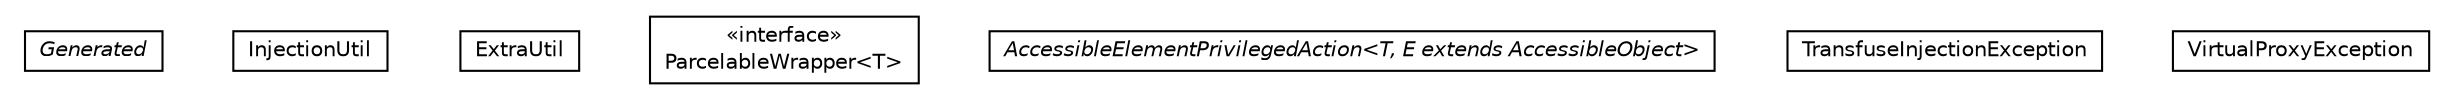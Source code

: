 #!/usr/local/bin/dot
#
# Class diagram 
# Generated by UMLGraph version 5.1 (http://www.umlgraph.org/)
#

digraph G {
	edge [fontname="Helvetica",fontsize=10,labelfontname="Helvetica",labelfontsize=10];
	node [fontname="Helvetica",fontsize=10,shape=plaintext];
	nodesep=0.25;
	ranksep=0.5;
	// org.androidtransfuse.util.Generated
	c215 [label=<<table title="org.androidtransfuse.util.Generated" border="0" cellborder="1" cellspacing="0" cellpadding="2" port="p" href="./Generated.html">
		<tr><td><table border="0" cellspacing="0" cellpadding="1">
<tr><td align="center" balign="center"><font face="Helvetica-Oblique"> Generated </font></td></tr>
		</table></td></tr>
		</table>>, fontname="Helvetica", fontcolor="black", fontsize=10.0];
	// org.androidtransfuse.util.InjectionUtil
	c216 [label=<<table title="org.androidtransfuse.util.InjectionUtil" border="0" cellborder="1" cellspacing="0" cellpadding="2" port="p" href="./InjectionUtil.html">
		<tr><td><table border="0" cellspacing="0" cellpadding="1">
<tr><td align="center" balign="center"> InjectionUtil </td></tr>
		</table></td></tr>
		</table>>, fontname="Helvetica", fontcolor="black", fontsize=10.0];
	// org.androidtransfuse.util.ExtraUtil
	c217 [label=<<table title="org.androidtransfuse.util.ExtraUtil" border="0" cellborder="1" cellspacing="0" cellpadding="2" port="p" href="./ExtraUtil.html">
		<tr><td><table border="0" cellspacing="0" cellpadding="1">
<tr><td align="center" balign="center"> ExtraUtil </td></tr>
		</table></td></tr>
		</table>>, fontname="Helvetica", fontcolor="black", fontsize=10.0];
	// org.androidtransfuse.util.ParcelableWrapper<T>
	c218 [label=<<table title="org.androidtransfuse.util.ParcelableWrapper" border="0" cellborder="1" cellspacing="0" cellpadding="2" port="p" href="./ParcelableWrapper.html">
		<tr><td><table border="0" cellspacing="0" cellpadding="1">
<tr><td align="center" balign="center"> &#171;interface&#187; </td></tr>
<tr><td align="center" balign="center"> ParcelableWrapper&lt;T&gt; </td></tr>
		</table></td></tr>
		</table>>, fontname="Helvetica", fontcolor="black", fontsize=10.0];
	// org.androidtransfuse.util.AccessibleElementPrivilegedAction<T, E extends java.lang.reflect.AccessibleObject>
	c219 [label=<<table title="org.androidtransfuse.util.AccessibleElementPrivilegedAction" border="0" cellborder="1" cellspacing="0" cellpadding="2" port="p" href="./AccessibleElementPrivilegedAction.html">
		<tr><td><table border="0" cellspacing="0" cellpadding="1">
<tr><td align="center" balign="center"><font face="Helvetica-Oblique"> AccessibleElementPrivilegedAction&lt;T, E extends AccessibleObject&gt; </font></td></tr>
		</table></td></tr>
		</table>>, fontname="Helvetica", fontcolor="black", fontsize=10.0];
	// org.androidtransfuse.util.TransfuseInjectionException
	c220 [label=<<table title="org.androidtransfuse.util.TransfuseInjectionException" border="0" cellborder="1" cellspacing="0" cellpadding="2" port="p" href="./TransfuseInjectionException.html">
		<tr><td><table border="0" cellspacing="0" cellpadding="1">
<tr><td align="center" balign="center"> TransfuseInjectionException </td></tr>
		</table></td></tr>
		</table>>, fontname="Helvetica", fontcolor="black", fontsize=10.0];
	// org.androidtransfuse.util.VirtualProxyException
	c221 [label=<<table title="org.androidtransfuse.util.VirtualProxyException" border="0" cellborder="1" cellspacing="0" cellpadding="2" port="p" href="./VirtualProxyException.html">
		<tr><td><table border="0" cellspacing="0" cellpadding="1">
<tr><td align="center" balign="center"> VirtualProxyException </td></tr>
		</table></td></tr>
		</table>>, fontname="Helvetica", fontcolor="black", fontsize=10.0];
}

